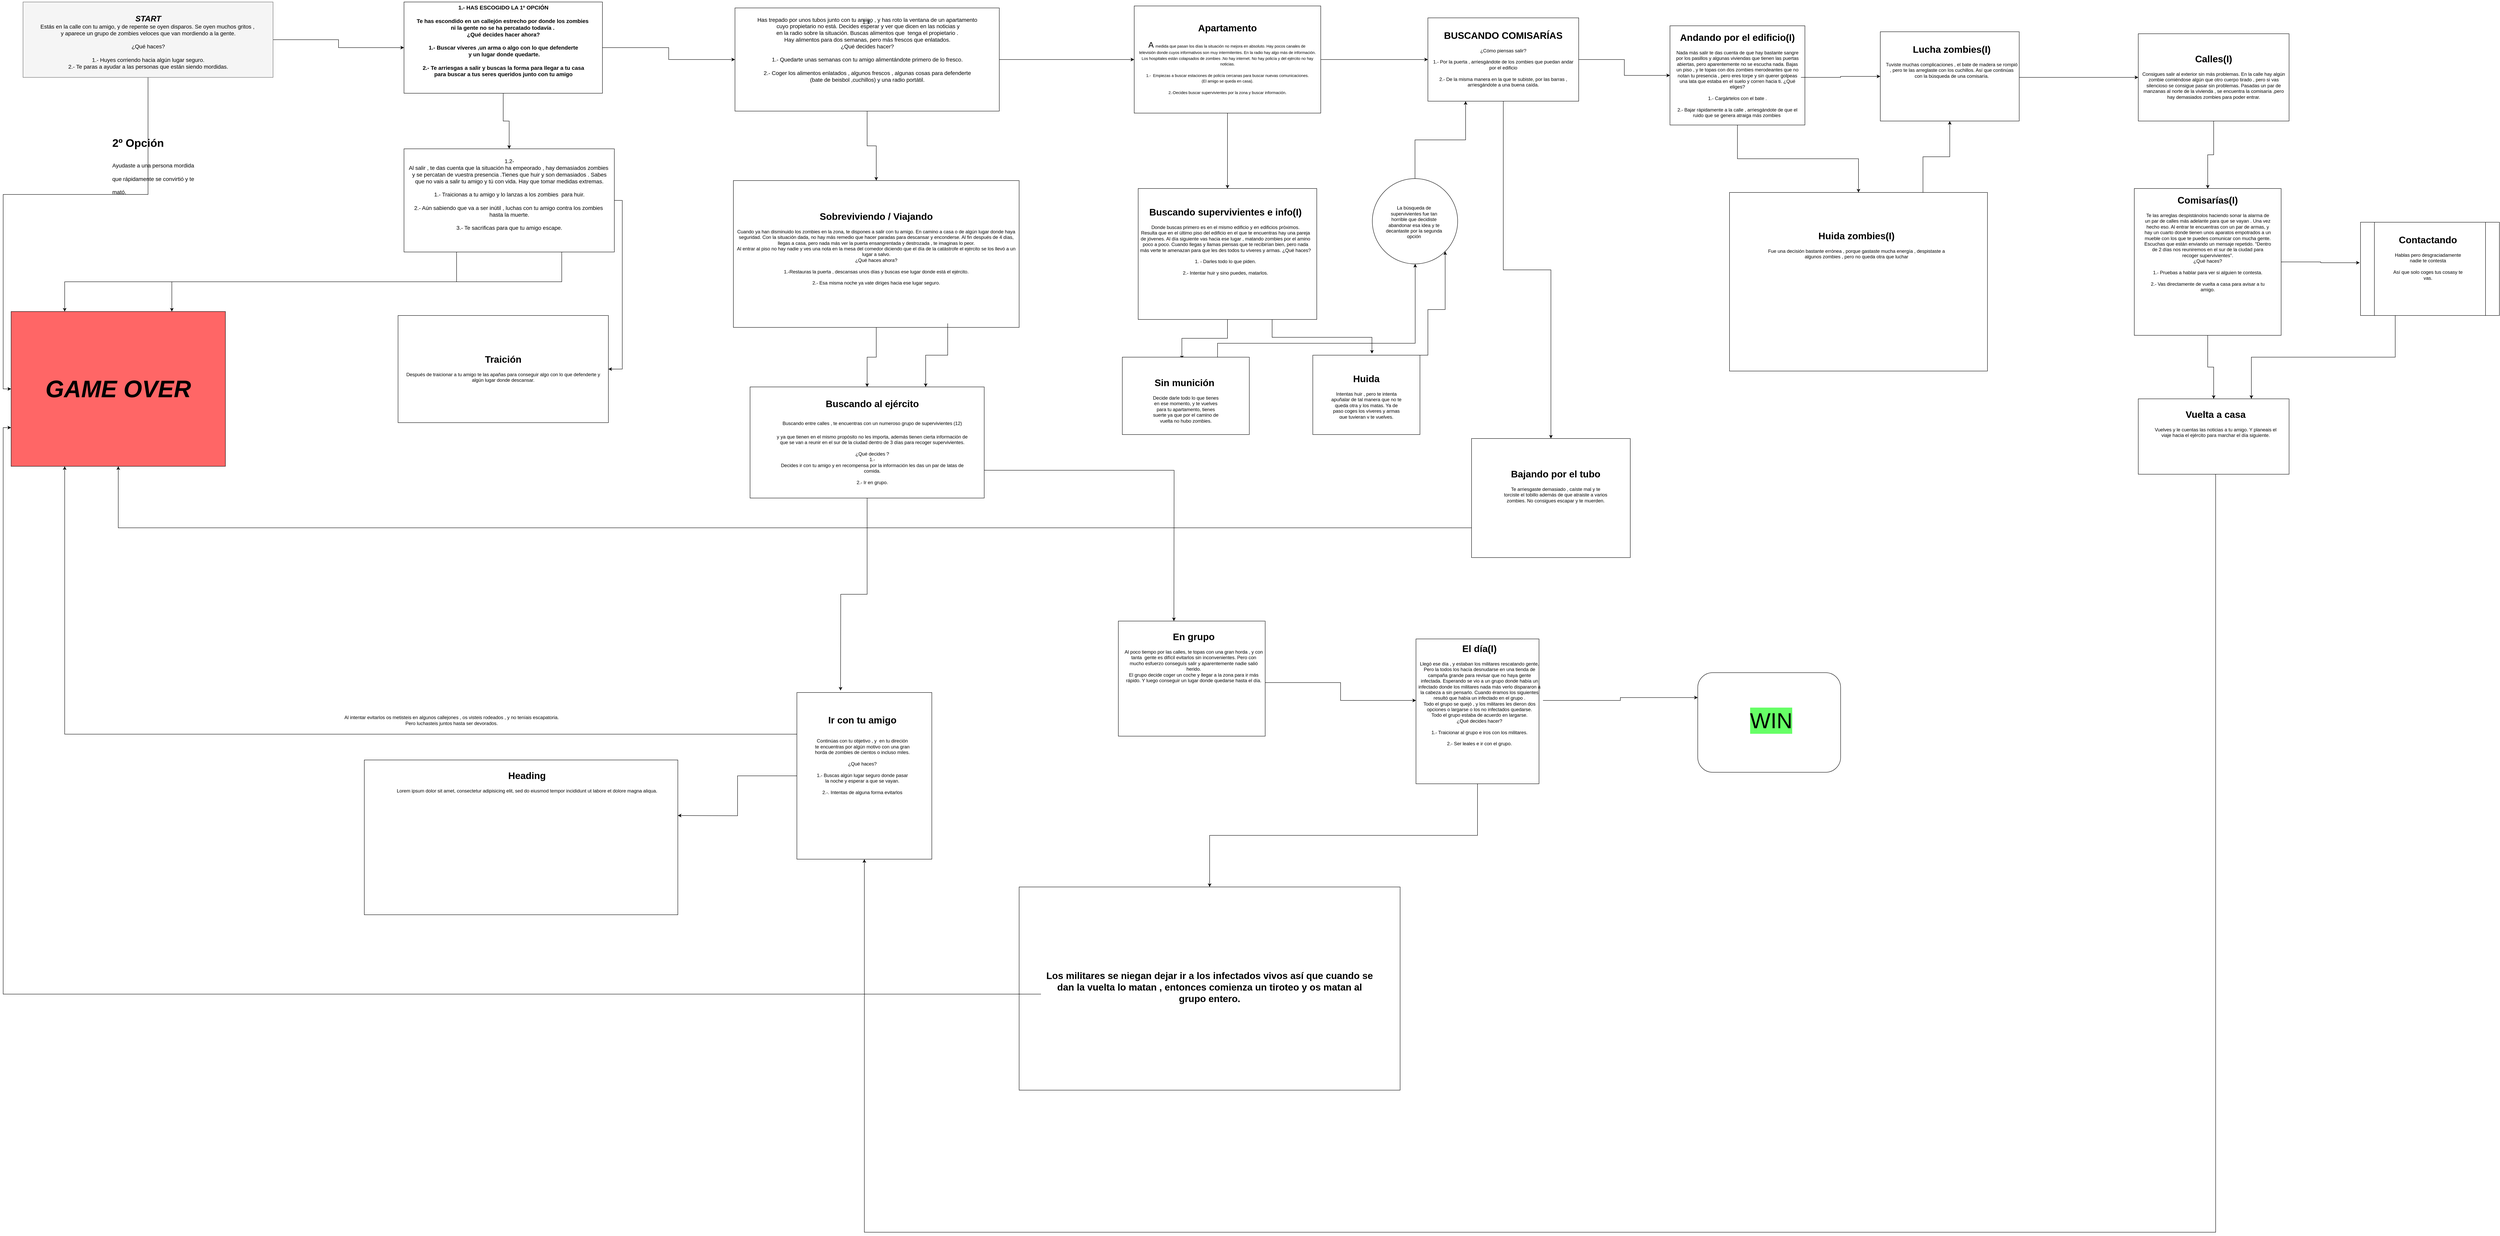 <mxfile version="13.9.2" type="github">
  <diagram id="TumvB3jtfq2kJoedRNaW" name="Page-1">
    <mxGraphModel dx="1819" dy="585" grid="1" gridSize="10" guides="1" tooltips="1" connect="1" arrows="1" fold="1" page="1" pageScale="1" pageWidth="827" pageHeight="1169" math="0" shadow="0">
      <root>
        <mxCell id="0" />
        <mxCell id="1" parent="0" />
        <mxCell id="l0OJAWfN0QNwZ4EXdsEu-7" style="edgeStyle=orthogonalEdgeStyle;rounded=0;orthogonalLoop=1;jettySize=auto;html=1;exitX=1;exitY=0.5;exitDx=0;exitDy=0;entryX=0;entryY=0.5;entryDx=0;entryDy=0;fontSize=14;" parent="1" source="l0OJAWfN0QNwZ4EXdsEu-1" target="l0OJAWfN0QNwZ4EXdsEu-4" edge="1">
          <mxGeometry relative="1" as="geometry" />
        </mxCell>
        <mxCell id="l0OJAWfN0QNwZ4EXdsEu-21" style="edgeStyle=orthogonalEdgeStyle;rounded=0;orthogonalLoop=1;jettySize=auto;html=1;exitX=0.5;exitY=1;exitDx=0;exitDy=0;entryX=0;entryY=0.5;entryDx=0;entryDy=0;fontSize=14;" parent="1" source="l0OJAWfN0QNwZ4EXdsEu-1" target="l0OJAWfN0QNwZ4EXdsEu-18" edge="1">
          <mxGeometry relative="1" as="geometry" />
        </mxCell>
        <mxCell id="l0OJAWfN0QNwZ4EXdsEu-1" value="" style="rounded=0;whiteSpace=wrap;html=1;fillColor=#f5f5f5;strokeColor=#666666;fontColor=#333333;fontFamily=Lucida Caligraphy;fontSize=14;" parent="1" vertex="1">
          <mxGeometry x="-140" y="30" width="630" height="190" as="geometry" />
        </mxCell>
        <mxCell id="l0OJAWfN0QNwZ4EXdsEu-2" value="&lt;div style=&quot;font-size: 20px&quot;&gt;&lt;i&gt;&lt;b&gt;START&lt;/b&gt;&lt;/i&gt;&lt;/div&gt;&lt;div&gt;Estás en la calle con tu amigo, y de repente se oyen disparos. Se oyen muchos gritos ,&amp;nbsp;&lt;/div&gt;&lt;div&gt;y aparece un grupo de zombies veloces que van mordiendo a la gente.&lt;/div&gt;&lt;div&gt;&lt;br&gt;&lt;/div&gt;&lt;div&gt;¿Qué haces?&lt;/div&gt;&lt;div&gt;&lt;br&gt;&lt;/div&gt;&lt;div&gt;1.- Huyes corriendo hacia algún lugar seguro.&lt;/div&gt;&lt;div&gt;2.- Te paras a ayudar a las personas que están siendo mordidas.&lt;/div&gt;" style="text;html=1;resizable=0;autosize=1;align=center;verticalAlign=middle;points=[];fillColor=none;strokeColor=none;rounded=0;fontSize=14;" parent="1" vertex="1">
          <mxGeometry x="-105" y="60" width="560" height="140" as="geometry" />
        </mxCell>
        <mxCell id="l0OJAWfN0QNwZ4EXdsEu-16" style="edgeStyle=orthogonalEdgeStyle;rounded=0;orthogonalLoop=1;jettySize=auto;html=1;exitX=1;exitY=0.5;exitDx=0;exitDy=0;fontSize=14;" parent="1" source="l0OJAWfN0QNwZ4EXdsEu-4" target="l0OJAWfN0QNwZ4EXdsEu-12" edge="1">
          <mxGeometry relative="1" as="geometry" />
        </mxCell>
        <mxCell id="uLf2W3OkuAJnaL3Q7dk--6" style="edgeStyle=orthogonalEdgeStyle;rounded=0;orthogonalLoop=1;jettySize=auto;html=1;exitX=0.5;exitY=1;exitDx=0;exitDy=0;entryX=0.5;entryY=0;entryDx=0;entryDy=0;" edge="1" parent="1" source="l0OJAWfN0QNwZ4EXdsEu-4" target="l0OJAWfN0QNwZ4EXdsEu-14">
          <mxGeometry relative="1" as="geometry" />
        </mxCell>
        <mxCell id="l0OJAWfN0QNwZ4EXdsEu-4" value="" style="rounded=0;whiteSpace=wrap;html=1;fontSize=14;" parent="1" vertex="1">
          <mxGeometry x="820" y="30" width="500" height="230" as="geometry" />
        </mxCell>
        <mxCell id="l0OJAWfN0QNwZ4EXdsEu-6" value="&lt;b&gt;1.- HAS ESCOGIDO LA 1º OPCIÓN&lt;br&gt;&lt;br&gt;Te has escondido en un callejón estrecho por donde los zombies&amp;nbsp;&lt;br&gt;ni la gente no se ha percatado todavía .&amp;nbsp;&lt;br&gt;¿Qué decides hacer ahora?&lt;br&gt;&lt;br&gt;1.- Buscar víveres ,un arma o algo con lo que defenderte&lt;br&gt;&amp;nbsp;y un lugar donde quedarte.&lt;br&gt;&lt;br&gt;2.- Te arriesgas a salir y buscas la forma para llegar a tu casa&lt;br&gt;para buscar a tus seres queridos junto con tu amigo&lt;br&gt;&lt;br&gt;&lt;br&gt;&lt;/b&gt;" style="text;html=1;resizable=0;autosize=1;align=center;verticalAlign=middle;points=[];fillColor=none;strokeColor=none;rounded=0;fontSize=14;" parent="1" vertex="1">
          <mxGeometry x="845" y="30" width="450" height="230" as="geometry" />
        </mxCell>
        <mxCell id="uLf2W3OkuAJnaL3Q7dk--7" style="edgeStyle=orthogonalEdgeStyle;rounded=0;orthogonalLoop=1;jettySize=auto;html=1;entryX=0;entryY=0.5;entryDx=0;entryDy=0;" edge="1" parent="1" source="l0OJAWfN0QNwZ4EXdsEu-12" target="8rFJarjfxFBORZC3riLU-4">
          <mxGeometry relative="1" as="geometry" />
        </mxCell>
        <mxCell id="uLf2W3OkuAJnaL3Q7dk--9" style="edgeStyle=orthogonalEdgeStyle;rounded=0;orthogonalLoop=1;jettySize=auto;html=1;entryX=0.5;entryY=0;entryDx=0;entryDy=0;" edge="1" parent="1" source="l0OJAWfN0QNwZ4EXdsEu-12" target="uLf2W3OkuAJnaL3Q7dk--8">
          <mxGeometry relative="1" as="geometry" />
        </mxCell>
        <mxCell id="l0OJAWfN0QNwZ4EXdsEu-12" value="" style="rounded=0;whiteSpace=wrap;html=1;fontSize=14;" parent="1" vertex="1">
          <mxGeometry x="1654" y="45" width="666" height="260" as="geometry" />
        </mxCell>
        <mxCell id="l0OJAWfN0QNwZ4EXdsEu-13" value="Has trepado por unos tubos junto con tu amigo , y has roto la ventana de un apartamento&lt;br&gt;&amp;nbsp;cuyo propietario no está. Decides esperar y ver que dicen en las noticias y &lt;br&gt;en la radio sobre la&amp;nbsp;situación. Buscas alimentos que&amp;nbsp; tenga el propietario .&lt;br&gt;Hay alimentos para dos semanas, pero más frescos que enlatados.&lt;br&gt;¿Qué decides hacer?&lt;br&gt;&lt;br&gt;1.- Quedarte unas semanas con tu amigo alimentándote primero de lo fresco.&lt;br&gt;&lt;br&gt;2.- Coger los alimentos enlatados , algunos frescos , algunas cosas para defenderte&lt;br&gt;(bate de beisbol ,cuchillos) y una radio portátil.&lt;br&gt;" style="text;html=1;resizable=0;autosize=1;align=center;verticalAlign=middle;points=[];fillColor=none;strokeColor=none;rounded=0;fontSize=14;" parent="1" vertex="1">
          <mxGeometry x="1702" y="60" width="570" height="180" as="geometry" />
        </mxCell>
        <mxCell id="l0OJAWfN0QNwZ4EXdsEu-22" style="edgeStyle=orthogonalEdgeStyle;rounded=0;orthogonalLoop=1;jettySize=auto;html=1;exitX=0.25;exitY=1;exitDx=0;exitDy=0;entryX=0.25;entryY=0;entryDx=0;entryDy=0;fontSize=14;" parent="1" source="l0OJAWfN0QNwZ4EXdsEu-14" target="l0OJAWfN0QNwZ4EXdsEu-18" edge="1">
          <mxGeometry relative="1" as="geometry" />
        </mxCell>
        <mxCell id="l0OJAWfN0QNwZ4EXdsEu-23" style="edgeStyle=orthogonalEdgeStyle;rounded=0;orthogonalLoop=1;jettySize=auto;html=1;exitX=0.75;exitY=1;exitDx=0;exitDy=0;entryX=0.75;entryY=0;entryDx=0;entryDy=0;fontSize=14;" parent="1" source="l0OJAWfN0QNwZ4EXdsEu-14" target="l0OJAWfN0QNwZ4EXdsEu-18" edge="1">
          <mxGeometry relative="1" as="geometry" />
        </mxCell>
        <mxCell id="uLf2W3OkuAJnaL3Q7dk--5" style="edgeStyle=orthogonalEdgeStyle;rounded=0;orthogonalLoop=1;jettySize=auto;html=1;exitX=1;exitY=0.5;exitDx=0;exitDy=0;entryX=1;entryY=0.5;entryDx=0;entryDy=0;" edge="1" parent="1" source="l0OJAWfN0QNwZ4EXdsEu-14" target="8rFJarjfxFBORZC3riLU-1">
          <mxGeometry relative="1" as="geometry" />
        </mxCell>
        <mxCell id="l0OJAWfN0QNwZ4EXdsEu-14" value="" style="rounded=0;whiteSpace=wrap;html=1;fontSize=14;" parent="1" vertex="1">
          <mxGeometry x="820" y="400" width="530" height="260" as="geometry" />
        </mxCell>
        <mxCell id="l0OJAWfN0QNwZ4EXdsEu-15" value="1.2-&lt;br&gt;Al salir , te das cuenta que la situación ha empeorado , hay demasiados zombies&amp;nbsp;&lt;br&gt;y se percatan de vuestra presencia .Tienes que huir y son demasiados . Sabes&lt;br&gt;que no vais a salir tu amigo y tú con vida. Hay que tomar medidas extremas.&lt;br&gt;&lt;br&gt;1.- Traicionas a tu amigo y lo lanzas a los zombies&amp;nbsp; para huir.&lt;br&gt;&lt;br&gt;2.- Aún sabiendo que va a ser inútil , luchas con tu amigo contra los zombies&amp;nbsp;&lt;br&gt;hasta la muerte.&lt;br&gt;&lt;br&gt;3.- Te sacrificas para que tu amigo escape." style="text;html=1;resizable=0;autosize=1;align=center;verticalAlign=middle;points=[];fillColor=none;strokeColor=none;rounded=0;fontSize=14;" parent="1" vertex="1">
          <mxGeometry x="825" y="420" width="520" height="190" as="geometry" />
        </mxCell>
        <mxCell id="l0OJAWfN0QNwZ4EXdsEu-18" value="&lt;font size=&quot;1&quot;&gt;&lt;b&gt;&lt;i style=&quot;font-size: 60px&quot;&gt;GAME OVER&lt;/i&gt;&lt;/b&gt;&lt;/font&gt;" style="rounded=0;whiteSpace=wrap;html=1;fontSize=14;labelBackgroundColor=none;fillColor=#FF6666;" parent="1" vertex="1">
          <mxGeometry x="-170" y="810" width="540" height="390" as="geometry" />
        </mxCell>
        <mxCell id="l0OJAWfN0QNwZ4EXdsEu-24" value="&lt;h1&gt;&lt;span&gt;2º Opción&lt;/span&gt;&lt;/h1&gt;&lt;h1&gt;&lt;span style=&quot;font-size: 14px ; font-weight: normal&quot;&gt;Ayudaste a una persona mordida que rápidamente se convirtió y te mató.&lt;/span&gt;&lt;br&gt;&lt;/h1&gt;" style="text;html=1;strokeColor=none;fillColor=none;spacing=5;spacingTop=-20;whiteSpace=wrap;overflow=hidden;rounded=0;labelBackgroundColor=none;fontSize=14;" parent="1" vertex="1">
          <mxGeometry x="80" y="360" width="230" height="160" as="geometry" />
        </mxCell>
        <mxCell id="l0OJAWfN0QNwZ4EXdsEu-26" value="1.1-" style="text;html=1;strokeColor=none;fillColor=none;align=center;verticalAlign=middle;whiteSpace=wrap;rounded=0;labelBackgroundColor=none;fontSize=14;" parent="1" vertex="1">
          <mxGeometry x="1967" y="70" width="40" height="20" as="geometry" />
        </mxCell>
        <mxCell id="8rFJarjfxFBORZC3riLU-1" value="" style="rounded=0;whiteSpace=wrap;html=1;" parent="1" vertex="1">
          <mxGeometry x="805" y="820" width="530" height="270" as="geometry" />
        </mxCell>
        <mxCell id="8rFJarjfxFBORZC3riLU-2" value="&lt;h1&gt;Traición&lt;/h1&gt;&lt;div&gt;Después de traicionar a tu amigo te las apañas para conseguir algo con lo que defenderte y algún lugar donde descansar.&lt;/div&gt;" style="text;html=1;strokeColor=none;fillColor=none;spacing=5;spacingTop=-20;whiteSpace=wrap;overflow=hidden;rounded=0;align=center;verticalAlign=middle;" parent="1" vertex="1">
          <mxGeometry x="815" y="830" width="510" height="250" as="geometry" />
        </mxCell>
        <mxCell id="8rFJarjfxFBORZC3riLU-3" value="" style="rounded=0;whiteSpace=wrap;html=1;align=center;" parent="1" vertex="1">
          <mxGeometry x="2660" y="40" width="470" height="270" as="geometry" />
        </mxCell>
        <mxCell id="uLf2W3OkuAJnaL3Q7dk--12" style="edgeStyle=orthogonalEdgeStyle;rounded=0;orthogonalLoop=1;jettySize=auto;html=1;exitX=1;exitY=0.5;exitDx=0;exitDy=0;" edge="1" parent="1" source="8rFJarjfxFBORZC3riLU-4" target="uLf2W3OkuAJnaL3Q7dk--11">
          <mxGeometry relative="1" as="geometry" />
        </mxCell>
        <mxCell id="uLf2W3OkuAJnaL3Q7dk--28" style="edgeStyle=orthogonalEdgeStyle;rounded=0;orthogonalLoop=1;jettySize=auto;html=1;exitX=0.5;exitY=1;exitDx=0;exitDy=0;entryX=0.5;entryY=0;entryDx=0;entryDy=0;" edge="1" parent="1" source="8rFJarjfxFBORZC3riLU-4" target="uLf2W3OkuAJnaL3Q7dk--27">
          <mxGeometry relative="1" as="geometry" />
        </mxCell>
        <mxCell id="8rFJarjfxFBORZC3riLU-4" value="&lt;h1&gt;Apartamento&lt;/h1&gt;&lt;div&gt;&lt;span style=&quot;font-size: 20px&quot;&gt;A &lt;/span&gt;&lt;font size=&quot;1&quot;&gt;medida que pasan los días la situación no mejora en absoluto. Hay pocos canales de&amp;nbsp;&lt;/font&gt;&lt;/div&gt;&lt;div&gt;&lt;font size=&quot;1&quot;&gt;televisión donde cuyos informativos son muy intermitentes. En la radio hay algo más de información.&lt;/font&gt;&lt;/div&gt;&lt;div&gt;&lt;font size=&quot;1&quot;&gt;Los hospitales están colapsados de zombies .No hay internet. No hay policía y del ejército no hay noticias.&lt;/font&gt;&lt;/div&gt;&lt;div&gt;&lt;font size=&quot;1&quot;&gt;&lt;br&gt;&lt;/font&gt;&lt;/div&gt;&lt;div&gt;&lt;font size=&quot;1&quot;&gt;1.-&amp;nbsp; Empiezas a buscar estaciones de policía cercanas para buscar nuevas comunicaciones.&lt;/font&gt;&lt;/div&gt;&lt;div&gt;&lt;font size=&quot;1&quot;&gt;(El amigo se queda en casa).&lt;/font&gt;&lt;/div&gt;&lt;div&gt;&lt;font size=&quot;1&quot;&gt;&lt;br&gt;&lt;/font&gt;&lt;/div&gt;&lt;div&gt;&lt;font size=&quot;1&quot;&gt;2.-Decides buscar supervivientes por la zona y buscar información.&lt;/font&gt;&lt;/div&gt;" style="text;html=1;strokeColor=none;fillColor=none;spacing=5;spacingTop=-20;whiteSpace=wrap;overflow=hidden;rounded=0;align=center;verticalAlign=middle;" parent="1" vertex="1">
          <mxGeometry x="2660" y="40" width="470" height="270" as="geometry" />
        </mxCell>
        <mxCell id="uLf2W3OkuAJnaL3Q7dk--26" style="edgeStyle=orthogonalEdgeStyle;rounded=0;orthogonalLoop=1;jettySize=auto;html=1;exitX=0.5;exitY=1;exitDx=0;exitDy=0;" edge="1" parent="1" source="uLf2W3OkuAJnaL3Q7dk--8" target="uLf2W3OkuAJnaL3Q7dk--24">
          <mxGeometry relative="1" as="geometry" />
        </mxCell>
        <mxCell id="uLf2W3OkuAJnaL3Q7dk--8" value="" style="rounded=0;whiteSpace=wrap;html=1;" vertex="1" parent="1">
          <mxGeometry x="1650" y="480" width="720" height="370" as="geometry" />
        </mxCell>
        <mxCell id="uLf2W3OkuAJnaL3Q7dk--43" style="edgeStyle=orthogonalEdgeStyle;rounded=0;orthogonalLoop=1;jettySize=auto;html=1;exitX=0.75;exitY=1;exitDx=0;exitDy=0;entryX=0.75;entryY=0;entryDx=0;entryDy=0;" edge="1" parent="1" source="uLf2W3OkuAJnaL3Q7dk--10" target="uLf2W3OkuAJnaL3Q7dk--24">
          <mxGeometry relative="1" as="geometry" />
        </mxCell>
        <mxCell id="uLf2W3OkuAJnaL3Q7dk--10" value="&lt;h1&gt;Sobreviviendo / Viajando&lt;/h1&gt;&lt;div&gt;Cuando ya han disminuido los zombies en la zona, te dispones a salir con tu amigo. En camino a casa o de algún lugar donde haya seguridad. Con la situación dada, no hay más remedio que hacer paradas para descansar y enconderse. Al fin después de 4 días, llegas a casa, pero nada más ver la puerta ensangrentada y destrozada , te imaginas lo peor.&lt;/div&gt;&lt;div&gt;Al entrar al piso no hay nadie y ves una nota en la mesa del comedor diciendo que el día de la catástrofe el ejército se los llevó a un lugar a salvo.&lt;/div&gt;&lt;div&gt;¿Qué haces ahora?&lt;/div&gt;&lt;div&gt;&lt;br&gt;&lt;/div&gt;&lt;div&gt;1.-Restauras la puerta , descansas unos días y buscas ese lugar donde está el ejército.&lt;/div&gt;&lt;div&gt;&lt;br&gt;&lt;/div&gt;&lt;div&gt;2.- Esa misma noche ya vate diriges hacia ese lugar seguro.&lt;/div&gt;&lt;div&gt;&amp;nbsp;&lt;/div&gt;" style="text;html=1;strokeColor=none;fillColor=none;spacing=5;spacingTop=-20;whiteSpace=wrap;overflow=hidden;rounded=0;align=center;verticalAlign=middle;" vertex="1" parent="1">
          <mxGeometry x="1650" y="480" width="720" height="360" as="geometry" />
        </mxCell>
        <mxCell id="uLf2W3OkuAJnaL3Q7dk--11" value="" style="rounded=0;whiteSpace=wrap;html=1;align=center;" vertex="1" parent="1">
          <mxGeometry x="3400" y="70" width="380" height="210" as="geometry" />
        </mxCell>
        <mxCell id="uLf2W3OkuAJnaL3Q7dk--16" style="edgeStyle=orthogonalEdgeStyle;rounded=0;orthogonalLoop=1;jettySize=auto;html=1;entryX=0;entryY=0.5;entryDx=0;entryDy=0;" edge="1" parent="1" source="uLf2W3OkuAJnaL3Q7dk--13" target="uLf2W3OkuAJnaL3Q7dk--14">
          <mxGeometry relative="1" as="geometry" />
        </mxCell>
        <mxCell id="uLf2W3OkuAJnaL3Q7dk--36" style="edgeStyle=orthogonalEdgeStyle;rounded=0;orthogonalLoop=1;jettySize=auto;html=1;entryX=0.5;entryY=0;entryDx=0;entryDy=0;" edge="1" parent="1" source="uLf2W3OkuAJnaL3Q7dk--13" target="uLf2W3OkuAJnaL3Q7dk--30">
          <mxGeometry relative="1" as="geometry" />
        </mxCell>
        <mxCell id="uLf2W3OkuAJnaL3Q7dk--13" value="&lt;h1&gt;BUSCANDO COMISARÍAS&lt;/h1&gt;&lt;div&gt;¿Cómo piensas salir?&lt;/div&gt;&lt;div&gt;&lt;br&gt;&lt;/div&gt;&lt;div&gt;1.- Por la puerta , arriesgándote de los zombies que puedan andar por el edificio&lt;/div&gt;&lt;div&gt;&lt;br&gt;&lt;/div&gt;&lt;div&gt;2.- De la misma manera en la que te subiste, por las barras , arriesgándote a una buena caída.&lt;/div&gt;" style="text;html=1;strokeColor=none;fillColor=none;spacing=5;spacingTop=-20;whiteSpace=wrap;overflow=hidden;rounded=0;align=center;verticalAlign=middle;" vertex="1" parent="1">
          <mxGeometry x="3400" y="70" width="380" height="210" as="geometry" />
        </mxCell>
        <mxCell id="uLf2W3OkuAJnaL3Q7dk--14" value="" style="rounded=0;whiteSpace=wrap;html=1;align=center;" vertex="1" parent="1">
          <mxGeometry x="4010" y="90" width="340" height="250" as="geometry" />
        </mxCell>
        <mxCell id="uLf2W3OkuAJnaL3Q7dk--22" style="edgeStyle=orthogonalEdgeStyle;rounded=0;orthogonalLoop=1;jettySize=auto;html=1;entryX=0;entryY=0.5;entryDx=0;entryDy=0;" edge="1" parent="1" source="uLf2W3OkuAJnaL3Q7dk--15" target="uLf2W3OkuAJnaL3Q7dk--17">
          <mxGeometry relative="1" as="geometry" />
        </mxCell>
        <mxCell id="uLf2W3OkuAJnaL3Q7dk--40" style="edgeStyle=orthogonalEdgeStyle;rounded=0;orthogonalLoop=1;jettySize=auto;html=1;entryX=0.5;entryY=0;entryDx=0;entryDy=0;" edge="1" parent="1" source="uLf2W3OkuAJnaL3Q7dk--15" target="uLf2W3OkuAJnaL3Q7dk--37">
          <mxGeometry relative="1" as="geometry" />
        </mxCell>
        <mxCell id="uLf2W3OkuAJnaL3Q7dk--15" value="&lt;h1&gt;&lt;span&gt;Andando por el edificio(I)&lt;/span&gt;&lt;br&gt;&lt;/h1&gt;&lt;div&gt;&lt;span&gt;Nada más salir te das cuenta de que hay bastante sangre por los pasillos y algunas viviendas que tienen las puertas abiertas, pero aparentemente no se escucha nada. Bajas un piso , y te topas con dos zombies merodeantes que no notan tu presencia , pero eres torpe y sin querer golpeas una lata que estaba en el suelo y corren hacia ti. ¿Qué eliges?&lt;/span&gt;&lt;/div&gt;&lt;div&gt;&lt;span&gt;&lt;br&gt;&lt;/span&gt;&lt;/div&gt;&lt;div&gt;&lt;span&gt;1.- Cargártelos con el bate .&lt;/span&gt;&lt;/div&gt;&lt;div&gt;&lt;br&gt;&lt;/div&gt;&lt;div&gt;2.- Bajar rápidamente a la calle , arriesgándote de que el ruido que se genera atraiga más zombies&amp;nbsp;&lt;/div&gt;" style="text;html=1;strokeColor=none;fillColor=none;spacing=5;spacingTop=-20;whiteSpace=wrap;overflow=hidden;rounded=0;align=center;" vertex="1" parent="1">
          <mxGeometry x="4020" y="100" width="320" height="240" as="geometry" />
        </mxCell>
        <mxCell id="uLf2W3OkuAJnaL3Q7dk--17" value="" style="rounded=0;whiteSpace=wrap;html=1;align=center;" vertex="1" parent="1">
          <mxGeometry x="4540" y="105" width="350" height="225" as="geometry" />
        </mxCell>
        <mxCell id="uLf2W3OkuAJnaL3Q7dk--21" style="edgeStyle=orthogonalEdgeStyle;rounded=0;orthogonalLoop=1;jettySize=auto;html=1;entryX=0;entryY=0.5;entryDx=0;entryDy=0;" edge="1" parent="1" source="uLf2W3OkuAJnaL3Q7dk--18" target="uLf2W3OkuAJnaL3Q7dk--20">
          <mxGeometry relative="1" as="geometry" />
        </mxCell>
        <mxCell id="uLf2W3OkuAJnaL3Q7dk--18" value="&lt;h1&gt;Lucha zombies(I)&lt;/h1&gt;&lt;div&gt;Tuviste muchas complicaciones , el bate de madera se rompió , pero te las arreglaste con los cuchillos. Así que continúas con la búsqueda de una comisaría.&lt;/div&gt;" style="text;html=1;strokeColor=none;fillColor=none;spacing=5;spacingTop=-20;whiteSpace=wrap;overflow=hidden;rounded=0;align=center;" vertex="1" parent="1">
          <mxGeometry x="4550" y="130" width="340" height="180" as="geometry" />
        </mxCell>
        <mxCell id="uLf2W3OkuAJnaL3Q7dk--19" value="" style="rounded=0;whiteSpace=wrap;html=1;align=center;" vertex="1" parent="1">
          <mxGeometry x="5190" y="110" width="380" height="220" as="geometry" />
        </mxCell>
        <mxCell id="uLf2W3OkuAJnaL3Q7dk--45" style="edgeStyle=orthogonalEdgeStyle;rounded=0;orthogonalLoop=1;jettySize=auto;html=1;entryX=0.5;entryY=0;entryDx=0;entryDy=0;" edge="1" parent="1" source="uLf2W3OkuAJnaL3Q7dk--20" target="uLf2W3OkuAJnaL3Q7dk--44">
          <mxGeometry relative="1" as="geometry" />
        </mxCell>
        <mxCell id="uLf2W3OkuAJnaL3Q7dk--20" value="&lt;h1&gt;Calles(I)&lt;/h1&gt;&lt;div&gt;Consigues salir al exterior sin más problemas. En la calle hay algún zombie comiéndose algún que otro cuerpo tirado , pero si vas silencioso se consigue pasar sin problemas. Pasadas un par de manzanas al norte de la vivienda , se encuentra la comisaría ,pero hay demasiados zombies para poder entrar.&lt;/div&gt;" style="text;html=1;strokeColor=none;fillColor=none;spacing=5;spacingTop=-20;whiteSpace=wrap;overflow=hidden;rounded=0;align=center;verticalAlign=middle;" vertex="1" parent="1">
          <mxGeometry x="5190" y="110" width="380" height="220" as="geometry" />
        </mxCell>
        <mxCell id="uLf2W3OkuAJnaL3Q7dk--47" style="edgeStyle=orthogonalEdgeStyle;rounded=0;orthogonalLoop=1;jettySize=auto;html=1;exitX=0.5;exitY=1;exitDx=0;exitDy=0;" edge="1" parent="1" source="uLf2W3OkuAJnaL3Q7dk--24">
          <mxGeometry relative="1" as="geometry">
            <mxPoint x="1920" y="1765" as="targetPoint" />
          </mxGeometry>
        </mxCell>
        <mxCell id="uLf2W3OkuAJnaL3Q7dk--76" style="edgeStyle=orthogonalEdgeStyle;rounded=0;orthogonalLoop=1;jettySize=auto;html=1;exitX=1;exitY=0.75;exitDx=0;exitDy=0;" edge="1" parent="1" source="uLf2W3OkuAJnaL3Q7dk--24">
          <mxGeometry relative="1" as="geometry">
            <mxPoint x="2760" y="1590" as="targetPoint" />
          </mxGeometry>
        </mxCell>
        <mxCell id="uLf2W3OkuAJnaL3Q7dk--24" value="" style="rounded=0;whiteSpace=wrap;html=1;align=center;" vertex="1" parent="1">
          <mxGeometry x="1692" y="1000" width="590" height="280" as="geometry" />
        </mxCell>
        <mxCell id="uLf2W3OkuAJnaL3Q7dk--52" style="edgeStyle=orthogonalEdgeStyle;rounded=0;orthogonalLoop=1;jettySize=auto;html=1;entryX=0.469;entryY=0.026;entryDx=0;entryDy=0;entryPerimeter=0;" edge="1" parent="1" source="uLf2W3OkuAJnaL3Q7dk--27" target="uLf2W3OkuAJnaL3Q7dk--50">
          <mxGeometry relative="1" as="geometry" />
        </mxCell>
        <mxCell id="uLf2W3OkuAJnaL3Q7dk--53" style="edgeStyle=orthogonalEdgeStyle;rounded=0;orthogonalLoop=1;jettySize=auto;html=1;exitX=0.75;exitY=1;exitDx=0;exitDy=0;entryX=0.552;entryY=-0.02;entryDx=0;entryDy=0;entryPerimeter=0;" edge="1" parent="1" source="uLf2W3OkuAJnaL3Q7dk--27" target="uLf2W3OkuAJnaL3Q7dk--51">
          <mxGeometry relative="1" as="geometry" />
        </mxCell>
        <mxCell id="uLf2W3OkuAJnaL3Q7dk--27" value="" style="rounded=0;whiteSpace=wrap;html=1;align=center;" vertex="1" parent="1">
          <mxGeometry x="2670" y="500" width="450" height="330" as="geometry" />
        </mxCell>
        <mxCell id="uLf2W3OkuAJnaL3Q7dk--29" value="&lt;h1&gt;Buscando supervivientes e info(I)&lt;/h1&gt;&lt;div&gt;Donde buscas primero es en el mismo edificio y en edificios próximos.&lt;/div&gt;&lt;div&gt;Resulta que en el último piso del edificio en el que te encuentras hay una pareja de jóvenes. Al día siguiente vas hacia ese lugar , matando zombies por el amino poco a poco. Cuando llegas y llamas piensas que te recibirían bien, pero nada más verte te amenazan para que les des todos tu víveres y armas. ¿Qué haces?&lt;/div&gt;&lt;div&gt;&lt;br&gt;&lt;/div&gt;&lt;div&gt;1. - Darles todo lo que piden.&lt;/div&gt;&lt;div&gt;&lt;br&gt;&lt;/div&gt;&lt;div&gt;2.- Intentar huir y sino puedes, matarlos.&lt;/div&gt;&lt;div&gt;&lt;br&gt;&lt;/div&gt;&lt;div&gt;&amp;nbsp;&lt;/div&gt;&lt;div&gt;&lt;br&gt;&lt;/div&gt;" style="text;html=1;strokeColor=none;fillColor=none;spacing=5;spacingTop=-20;whiteSpace=wrap;overflow=hidden;rounded=0;align=center;" vertex="1" parent="1">
          <mxGeometry x="2670" y="540" width="440" height="225" as="geometry" />
        </mxCell>
        <mxCell id="uLf2W3OkuAJnaL3Q7dk--35" style="edgeStyle=orthogonalEdgeStyle;rounded=0;orthogonalLoop=1;jettySize=auto;html=1;exitX=0;exitY=0.75;exitDx=0;exitDy=0;entryX=0.5;entryY=1;entryDx=0;entryDy=0;" edge="1" parent="1" source="uLf2W3OkuAJnaL3Q7dk--30" target="l0OJAWfN0QNwZ4EXdsEu-18">
          <mxGeometry relative="1" as="geometry" />
        </mxCell>
        <mxCell id="uLf2W3OkuAJnaL3Q7dk--30" value="" style="rounded=0;whiteSpace=wrap;html=1;align=center;" vertex="1" parent="1">
          <mxGeometry x="3510" y="1130" width="400" height="300" as="geometry" />
        </mxCell>
        <mxCell id="uLf2W3OkuAJnaL3Q7dk--32" value="&lt;h1&gt;Bajando por el tubo&lt;/h1&gt;&lt;div&gt;Te arriesgaste demasiado , caíste mal y te torciste el tobillo además de que atraiste a varios zombies. No consigues escapar y te muerden.&lt;/div&gt;" style="text;html=1;strokeColor=none;fillColor=none;spacing=5;spacingTop=-20;whiteSpace=wrap;overflow=hidden;rounded=0;align=center;" vertex="1" parent="1">
          <mxGeometry x="3587" y="1200" width="270" height="170" as="geometry" />
        </mxCell>
        <mxCell id="uLf2W3OkuAJnaL3Q7dk--41" style="edgeStyle=orthogonalEdgeStyle;rounded=0;orthogonalLoop=1;jettySize=auto;html=1;exitX=0.75;exitY=0;exitDx=0;exitDy=0;entryX=0.5;entryY=1;entryDx=0;entryDy=0;" edge="1" parent="1" source="uLf2W3OkuAJnaL3Q7dk--37" target="uLf2W3OkuAJnaL3Q7dk--17">
          <mxGeometry relative="1" as="geometry" />
        </mxCell>
        <mxCell id="uLf2W3OkuAJnaL3Q7dk--37" value="" style="rounded=0;whiteSpace=wrap;html=1;align=center;" vertex="1" parent="1">
          <mxGeometry x="4160" y="510" width="650" height="450" as="geometry" />
        </mxCell>
        <mxCell id="uLf2W3OkuAJnaL3Q7dk--39" value="&lt;h1&gt;Huida zombies(I)&lt;/h1&gt;&lt;p&gt;Fue una decisión bastante errónea , porque gastaste mucha energía , despistaste a algunos zombies , pero no queda otra que luchar&lt;/p&gt;" style="text;html=1;strokeColor=none;fillColor=none;spacing=5;spacingTop=-20;whiteSpace=wrap;overflow=hidden;rounded=0;align=center;" vertex="1" parent="1">
          <mxGeometry x="4240" y="600" width="480" height="270" as="geometry" />
        </mxCell>
        <mxCell id="uLf2W3OkuAJnaL3Q7dk--42" value="&lt;h1&gt;&lt;span&gt;Buscando al ejército&lt;/span&gt;&lt;/h1&gt;&lt;h1&gt;&lt;span style=&quot;font-size: 12px ; font-weight: normal&quot;&gt;Buscando entre calles , te encuentras con un numeroso grupo de supervivientes (12)&lt;/span&gt;&lt;/h1&gt;&lt;div&gt;&lt;span style=&quot;font-size: 12px ; font-weight: normal&quot;&gt;y ya que tienen en el mismo propósito no les importa, además tienen cierta información de que se van a reunir en el sur de la ciudad dentro de 3 días para recoger supervivientes.&lt;/span&gt;&lt;/div&gt;&lt;div&gt;&lt;span style=&quot;font-size: 12px ; font-weight: normal&quot;&gt;&lt;br&gt;&lt;/span&gt;&lt;/div&gt;&lt;div&gt;¿Qué decides ?&lt;/div&gt;&lt;div&gt;1.-&lt;/div&gt;Decides ir con tu amigo y en recompensa por la información les das un par de latas de comida.&lt;div&gt;&lt;br&gt;&lt;/div&gt;&lt;div&gt;2.- Ir en grupo.&lt;/div&gt;&lt;div&gt;&lt;br&gt;&lt;/div&gt;" style="text;html=1;strokeColor=none;fillColor=none;spacing=5;spacingTop=-20;whiteSpace=wrap;overflow=hidden;rounded=0;align=center;" vertex="1" parent="1">
          <mxGeometry x="1750" y="1022.5" width="500" height="235" as="geometry" />
        </mxCell>
        <mxCell id="uLf2W3OkuAJnaL3Q7dk--66" style="edgeStyle=orthogonalEdgeStyle;rounded=0;orthogonalLoop=1;jettySize=auto;html=1;entryX=-0.006;entryY=0.434;entryDx=0;entryDy=0;entryPerimeter=0;" edge="1" parent="1" source="uLf2W3OkuAJnaL3Q7dk--44" target="uLf2W3OkuAJnaL3Q7dk--63">
          <mxGeometry relative="1" as="geometry" />
        </mxCell>
        <mxCell id="uLf2W3OkuAJnaL3Q7dk--68" style="edgeStyle=orthogonalEdgeStyle;rounded=0;orthogonalLoop=1;jettySize=auto;html=1;exitX=0.5;exitY=1;exitDx=0;exitDy=0;" edge="1" parent="1" source="uLf2W3OkuAJnaL3Q7dk--44" target="uLf2W3OkuAJnaL3Q7dk--65">
          <mxGeometry relative="1" as="geometry" />
        </mxCell>
        <mxCell id="uLf2W3OkuAJnaL3Q7dk--44" value="" style="rounded=0;whiteSpace=wrap;html=1;align=center;" vertex="1" parent="1">
          <mxGeometry x="5180" y="500" width="370" height="370" as="geometry" />
        </mxCell>
        <mxCell id="uLf2W3OkuAJnaL3Q7dk--46" value="&lt;h1&gt;Comisarías(I)&lt;/h1&gt;&lt;div&gt;Te las arreglas despistánolos haciendo sonar la alarma de un par de calles más adelante para que se vayan . Una vez hecho eso. Al entrar te encuentras con un par de armas, y hay un cuarto donde tienen unos aparatos empotrados a un mueble con los que te puedes comunicar con mucha gente.&lt;/div&gt;&lt;div&gt;Escuchas que están enviando un mensaje repetido. &quot;Dentro de 2 días nos reuniremos en el sur de la ciudad para recoger supervivientes&quot;.&lt;/div&gt;&lt;div&gt;¿Qué haces?&lt;/div&gt;&lt;div&gt;&lt;br&gt;&lt;/div&gt;&lt;div&gt;1.- Pruebas a hablar para ver si alguien te contesta.&lt;/div&gt;&lt;div&gt;&lt;br&gt;&lt;/div&gt;&lt;div&gt;2.- Vas directamente de vuelta a casa para avisar a tu amigo.&lt;/div&gt;" style="text;html=1;strokeColor=none;fillColor=none;spacing=5;spacingTop=-20;whiteSpace=wrap;overflow=hidden;rounded=0;align=center;" vertex="1" parent="1">
          <mxGeometry x="5200" y="510" width="330" height="320" as="geometry" />
        </mxCell>
        <mxCell id="uLf2W3OkuAJnaL3Q7dk--74" style="edgeStyle=orthogonalEdgeStyle;rounded=0;orthogonalLoop=1;jettySize=auto;html=1;exitX=0;exitY=0.25;exitDx=0;exitDy=0;entryX=0.25;entryY=1;entryDx=0;entryDy=0;" edge="1" parent="1" source="uLf2W3OkuAJnaL3Q7dk--48" target="l0OJAWfN0QNwZ4EXdsEu-18">
          <mxGeometry relative="1" as="geometry" />
        </mxCell>
        <mxCell id="uLf2W3OkuAJnaL3Q7dk--90" style="edgeStyle=orthogonalEdgeStyle;rounded=0;orthogonalLoop=1;jettySize=auto;html=1;exitX=0;exitY=0.5;exitDx=0;exitDy=0;fontColor=#000000;" edge="1" parent="1" source="uLf2W3OkuAJnaL3Q7dk--48">
          <mxGeometry relative="1" as="geometry">
            <mxPoint x="1510.0" y="2080" as="targetPoint" />
          </mxGeometry>
        </mxCell>
        <mxCell id="uLf2W3OkuAJnaL3Q7dk--48" value="" style="rounded=0;whiteSpace=wrap;html=1;align=center;" vertex="1" parent="1">
          <mxGeometry x="1810" y="1770" width="340" height="420" as="geometry" />
        </mxCell>
        <mxCell id="uLf2W3OkuAJnaL3Q7dk--49" value="&lt;h1&gt;Ir con tu amigo&lt;/h1&gt;&lt;div&gt;&lt;br&gt;&lt;/div&gt;&lt;div&gt;Continúas con tu objetivo , y&amp;nbsp; en tu direción te encuentras por algún motivo con una gran horda de zombies de cientos o incluso miles.&lt;/div&gt;&lt;div&gt;&lt;br&gt;&lt;/div&gt;&lt;div&gt;¿Qué haces?&lt;/div&gt;&lt;div&gt;&lt;br&gt;&lt;/div&gt;&lt;div&gt;1.- Buscas algún lugar seguro donde pasar la noche y esperar a que se vayan.&lt;/div&gt;&lt;div&gt;&lt;br&gt;&lt;/div&gt;&lt;div&gt;2.-. Intentas de alguna forma evitarlos&lt;/div&gt;" style="text;html=1;strokeColor=none;fillColor=none;spacing=5;spacingTop=-20;whiteSpace=wrap;overflow=hidden;rounded=0;align=center;" vertex="1" parent="1">
          <mxGeometry x="1850" y="1820" width="250" height="290" as="geometry" />
        </mxCell>
        <mxCell id="uLf2W3OkuAJnaL3Q7dk--59" style="edgeStyle=orthogonalEdgeStyle;rounded=0;orthogonalLoop=1;jettySize=auto;html=1;exitX=0.75;exitY=0;exitDx=0;exitDy=0;" edge="1" parent="1" source="uLf2W3OkuAJnaL3Q7dk--50" target="uLf2W3OkuAJnaL3Q7dk--56">
          <mxGeometry relative="1" as="geometry">
            <Array as="points">
              <mxPoint x="2870" y="890" />
              <mxPoint x="3368" y="890" />
            </Array>
          </mxGeometry>
        </mxCell>
        <mxCell id="uLf2W3OkuAJnaL3Q7dk--50" value="" style="rounded=0;whiteSpace=wrap;html=1;align=center;" vertex="1" parent="1">
          <mxGeometry x="2630" y="925" width="320" height="195" as="geometry" />
        </mxCell>
        <mxCell id="uLf2W3OkuAJnaL3Q7dk--60" style="edgeStyle=orthogonalEdgeStyle;rounded=0;orthogonalLoop=1;jettySize=auto;html=1;exitX=0.75;exitY=0;exitDx=0;exitDy=0;entryX=1;entryY=1;entryDx=0;entryDy=0;" edge="1" parent="1" source="uLf2W3OkuAJnaL3Q7dk--51" target="uLf2W3OkuAJnaL3Q7dk--56">
          <mxGeometry relative="1" as="geometry">
            <Array as="points">
              <mxPoint x="3400" y="920" />
              <mxPoint x="3400" y="805" />
              <mxPoint x="3444" y="805" />
            </Array>
          </mxGeometry>
        </mxCell>
        <mxCell id="uLf2W3OkuAJnaL3Q7dk--51" value="" style="rounded=0;whiteSpace=wrap;html=1;align=center;" vertex="1" parent="1">
          <mxGeometry x="3110" y="920" width="270" height="200" as="geometry" />
        </mxCell>
        <mxCell id="uLf2W3OkuAJnaL3Q7dk--54" value="&lt;h1&gt;Sin munición&amp;nbsp;&lt;/h1&gt;&lt;div&gt;Decide darle todo lo que tienes en ese momento, y te vuelves para tu apartamento, tienes suerte ya que por el camino de vuelta no hubo zombies.&lt;/div&gt;" style="text;html=1;strokeColor=none;fillColor=none;spacing=5;spacingTop=-20;whiteSpace=wrap;overflow=hidden;rounded=0;align=center;" vertex="1" parent="1">
          <mxGeometry x="2695" y="970" width="190" height="120" as="geometry" />
        </mxCell>
        <mxCell id="uLf2W3OkuAJnaL3Q7dk--55" value="&lt;h1&gt;Huida&lt;/h1&gt;&lt;div&gt;Intentas huir , pero te intenta apuñalar de tal manera que no te queda otra y los matas. Ya de paso coges los víveres y armas que tuvieran y te vuelves.&lt;/div&gt;&lt;div&gt;&lt;br&gt;&lt;/div&gt;&lt;div&gt;&lt;br&gt;&lt;/div&gt;" style="text;html=1;strokeColor=none;fillColor=none;spacing=5;spacingTop=-20;whiteSpace=wrap;overflow=hidden;rounded=0;align=center;" vertex="1" parent="1">
          <mxGeometry x="3150" y="960" width="190" height="120" as="geometry" />
        </mxCell>
        <mxCell id="uLf2W3OkuAJnaL3Q7dk--62" style="edgeStyle=orthogonalEdgeStyle;rounded=0;orthogonalLoop=1;jettySize=auto;html=1;exitX=0.5;exitY=0;exitDx=0;exitDy=0;entryX=0.25;entryY=1;entryDx=0;entryDy=0;" edge="1" parent="1" source="uLf2W3OkuAJnaL3Q7dk--56" target="uLf2W3OkuAJnaL3Q7dk--13">
          <mxGeometry relative="1" as="geometry" />
        </mxCell>
        <mxCell id="uLf2W3OkuAJnaL3Q7dk--56" value="" style="ellipse;whiteSpace=wrap;html=1;aspect=fixed;align=center;" vertex="1" parent="1">
          <mxGeometry x="3260" y="475" width="215" height="215" as="geometry" />
        </mxCell>
        <mxCell id="uLf2W3OkuAJnaL3Q7dk--58" value="La búsqueda de supervivientes fue tan horrible que decidiste abandonar esa idea y te decantaste por la segunda opción" style="text;html=1;strokeColor=none;fillColor=none;align=center;verticalAlign=middle;whiteSpace=wrap;rounded=0;" vertex="1" parent="1">
          <mxGeometry x="3290" y="510" width="150" height="150" as="geometry" />
        </mxCell>
        <mxCell id="uLf2W3OkuAJnaL3Q7dk--67" style="edgeStyle=orthogonalEdgeStyle;rounded=0;orthogonalLoop=1;jettySize=auto;html=1;exitX=0.25;exitY=1;exitDx=0;exitDy=0;entryX=0.75;entryY=0;entryDx=0;entryDy=0;" edge="1" parent="1" source="uLf2W3OkuAJnaL3Q7dk--63" target="uLf2W3OkuAJnaL3Q7dk--65">
          <mxGeometry relative="1" as="geometry" />
        </mxCell>
        <mxCell id="uLf2W3OkuAJnaL3Q7dk--63" value="" style="shape=process;whiteSpace=wrap;html=1;backgroundOutline=1;align=center;" vertex="1" parent="1">
          <mxGeometry x="5750" y="585" width="350" height="235" as="geometry" />
        </mxCell>
        <mxCell id="uLf2W3OkuAJnaL3Q7dk--64" value="&lt;h1&gt;Contactando&lt;/h1&gt;&lt;div&gt;Hablas pero desgraciadamente nadie te contesta&lt;/div&gt;&lt;div&gt;&lt;br&gt;&lt;/div&gt;&lt;div&gt;Así que solo coges tus cosasy te vas.&lt;/div&gt;" style="text;html=1;strokeColor=none;fillColor=none;spacing=5;spacingTop=-20;whiteSpace=wrap;overflow=hidden;rounded=0;align=center;" vertex="1" parent="1">
          <mxGeometry x="5820" y="610" width="200" height="153" as="geometry" />
        </mxCell>
        <mxCell id="uLf2W3OkuAJnaL3Q7dk--65" value="" style="rounded=0;whiteSpace=wrap;html=1;align=center;" vertex="1" parent="1">
          <mxGeometry x="5190" y="1030" width="380" height="190" as="geometry" />
        </mxCell>
        <mxCell id="uLf2W3OkuAJnaL3Q7dk--89" style="edgeStyle=orthogonalEdgeStyle;rounded=0;orthogonalLoop=1;jettySize=auto;html=1;exitX=0.5;exitY=1;exitDx=0;exitDy=0;entryX=0.5;entryY=1;entryDx=0;entryDy=0;fontColor=#000000;" edge="1" parent="1" source="uLf2W3OkuAJnaL3Q7dk--69" target="uLf2W3OkuAJnaL3Q7dk--48">
          <mxGeometry relative="1" as="geometry">
            <Array as="points">
              <mxPoint x="5385" y="3130" />
              <mxPoint x="1980" y="3130" />
            </Array>
          </mxGeometry>
        </mxCell>
        <mxCell id="uLf2W3OkuAJnaL3Q7dk--69" value="&lt;h1&gt;Vuelta a casa&lt;/h1&gt;&lt;div&gt;Vuelves y le cuentas las noticias a tu amigo. Y planeais el viaje hacia el ejército para marchar el día siguiente.&lt;/div&gt;" style="text;html=1;strokeColor=none;fillColor=none;spacing=5;spacingTop=-20;whiteSpace=wrap;overflow=hidden;rounded=0;align=center;" vertex="1" parent="1">
          <mxGeometry x="5220" y="1050" width="330" height="170" as="geometry" />
        </mxCell>
        <mxCell id="uLf2W3OkuAJnaL3Q7dk--75" value="Al intentar evitarlos os metisteis en algunos callejones , os visteis rodeados , y no teníais escapatoria.&lt;br&gt;Pero luchasteis juntos hasta ser devorados." style="text;html=1;strokeColor=none;fillColor=none;align=center;verticalAlign=middle;whiteSpace=wrap;rounded=0;" vertex="1" parent="1">
          <mxGeometry x="660" y="1800" width="560" height="80" as="geometry" />
        </mxCell>
        <mxCell id="uLf2W3OkuAJnaL3Q7dk--77" value="" style="rounded=0;whiteSpace=wrap;html=1;align=center;" vertex="1" parent="1">
          <mxGeometry x="2620" y="1590" width="370" height="290" as="geometry" />
        </mxCell>
        <mxCell id="uLf2W3OkuAJnaL3Q7dk--81" style="edgeStyle=orthogonalEdgeStyle;rounded=0;orthogonalLoop=1;jettySize=auto;html=1;entryX=0;entryY=0.5;entryDx=0;entryDy=0;" edge="1" parent="1" source="uLf2W3OkuAJnaL3Q7dk--78" target="uLf2W3OkuAJnaL3Q7dk--80">
          <mxGeometry relative="1" as="geometry" />
        </mxCell>
        <mxCell id="uLf2W3OkuAJnaL3Q7dk--78" value="&lt;h1&gt;En grupo&lt;/h1&gt;&lt;div&gt;Al poco tiempo por las calles, te topas con una gran horda , y con tanta&amp;nbsp; gente es difícil evitarlos sin inconvenientes. Pero con mucho esfuerzo conseguís salir y aparentemente nadie salió herido.&lt;/div&gt;&lt;div&gt;El grupo decide coger un coche y llegar a la zona para ir más rápido. Y luego conseguir un lugar donde quedarse hasta el día.&lt;/div&gt;&lt;div&gt;&lt;br&gt;&lt;/div&gt;&lt;div&gt;&lt;br&gt;&lt;/div&gt;" style="text;html=1;strokeColor=none;fillColor=none;spacing=5;spacingTop=-20;whiteSpace=wrap;overflow=hidden;rounded=0;align=center;" vertex="1" parent="1">
          <mxGeometry x="2630" y="1610" width="360" height="270" as="geometry" />
        </mxCell>
        <mxCell id="uLf2W3OkuAJnaL3Q7dk--86" style="edgeStyle=orthogonalEdgeStyle;rounded=0;orthogonalLoop=1;jettySize=auto;html=1;exitX=0.5;exitY=1;exitDx=0;exitDy=0;entryX=0.5;entryY=0;entryDx=0;entryDy=0;fontColor=#000000;" edge="1" parent="1" source="uLf2W3OkuAJnaL3Q7dk--79" target="uLf2W3OkuAJnaL3Q7dk--85">
          <mxGeometry relative="1" as="geometry" />
        </mxCell>
        <mxCell id="uLf2W3OkuAJnaL3Q7dk--79" value="" style="rounded=0;whiteSpace=wrap;html=1;align=center;" vertex="1" parent="1">
          <mxGeometry x="3370" y="1635" width="310" height="365" as="geometry" />
        </mxCell>
        <mxCell id="uLf2W3OkuAJnaL3Q7dk--84" style="edgeStyle=orthogonalEdgeStyle;rounded=0;orthogonalLoop=1;jettySize=auto;html=1;exitX=1;exitY=0.5;exitDx=0;exitDy=0;entryX=0;entryY=0.25;entryDx=0;entryDy=0;fontColor=#000000;" edge="1" parent="1" source="uLf2W3OkuAJnaL3Q7dk--80" target="uLf2W3OkuAJnaL3Q7dk--82">
          <mxGeometry relative="1" as="geometry" />
        </mxCell>
        <mxCell id="uLf2W3OkuAJnaL3Q7dk--80" value="&lt;h1&gt;El día(I)&lt;/h1&gt;&lt;div&gt;Llegó ese día , y estaban los militares rescatando gente. Pero la todos los hacía desnudarse en una tienda de campaña grande para revisar que no haya gente infectada. Esperando se vio a un grupo donde había un infectado donde los militares nada más verlo dispararon a la cabeza a sin pensarlo. Cuando éramos los siguientes resultó que había un infectado en el grupo .&lt;/div&gt;&lt;div&gt;Todo el grupo se quejó , y los militares les dieron dos opciones o largarse o los no infectados quedarse.&lt;/div&gt;&lt;div&gt;Todo el grupo estaba de acuerdo en largarse.&lt;/div&gt;&lt;div&gt;¿Qué decides hacer?&lt;/div&gt;&lt;div&gt;&lt;br&gt;&lt;/div&gt;&lt;div&gt;1.- Traicionar al grupo e iros con los militares.&lt;/div&gt;&lt;div&gt;&lt;br&gt;&lt;/div&gt;&lt;div&gt;2.- Ser leales e ir con el grupo.&lt;/div&gt;&lt;div&gt;&lt;br&gt;&lt;/div&gt;" style="text;html=1;strokeColor=none;fillColor=none;spacing=5;spacingTop=-20;whiteSpace=wrap;overflow=hidden;rounded=0;align=center;" vertex="1" parent="1">
          <mxGeometry x="3370" y="1640" width="320" height="300" as="geometry" />
        </mxCell>
        <mxCell id="uLf2W3OkuAJnaL3Q7dk--82" value="" style="rounded=1;whiteSpace=wrap;html=1;align=center;fontColor=#66FF66;" vertex="1" parent="1">
          <mxGeometry x="4080" y="1720" width="360" height="251" as="geometry" />
        </mxCell>
        <mxCell id="uLf2W3OkuAJnaL3Q7dk--83" value="&lt;font style=&quot;font-size: 55px&quot;&gt;WIN&lt;/font&gt;" style="text;html=1;strokeColor=none;fillColor=none;align=center;verticalAlign=middle;whiteSpace=wrap;rounded=0;labelBackgroundColor=#66FF66;" vertex="1" parent="1">
          <mxGeometry x="4110" y="1730" width="310" height="220" as="geometry" />
        </mxCell>
        <mxCell id="uLf2W3OkuAJnaL3Q7dk--85" value="" style="rounded=0;whiteSpace=wrap;html=1;labelBackgroundColor=#66FF66;fontColor=#000000;align=center;" vertex="1" parent="1">
          <mxGeometry x="2370" y="2260" width="960" height="512" as="geometry" />
        </mxCell>
        <mxCell id="uLf2W3OkuAJnaL3Q7dk--88" style="edgeStyle=orthogonalEdgeStyle;rounded=0;orthogonalLoop=1;jettySize=auto;html=1;exitX=0;exitY=0.5;exitDx=0;exitDy=0;entryX=0;entryY=0.75;entryDx=0;entryDy=0;fontColor=#000000;" edge="1" parent="1" source="uLf2W3OkuAJnaL3Q7dk--87" target="l0OJAWfN0QNwZ4EXdsEu-18">
          <mxGeometry relative="1" as="geometry" />
        </mxCell>
        <mxCell id="uLf2W3OkuAJnaL3Q7dk--87" value="&lt;h1&gt;Los militares se niegan dejar ir a los infectados vivos así que cuando se dan la vuelta lo matan , entonces comienza un tiroteo y os matan al grupo entero.&lt;/h1&gt;&lt;div&gt;&lt;br&gt;&lt;/div&gt;" style="text;html=1;strokeColor=none;fillColor=none;spacing=5;spacingTop=-20;whiteSpace=wrap;overflow=hidden;rounded=0;labelBackgroundColor=none;fontColor=#000000;align=center;verticalAlign=middle;" vertex="1" parent="1">
          <mxGeometry x="2425" y="2320" width="850" height="420" as="geometry" />
        </mxCell>
        <mxCell id="uLf2W3OkuAJnaL3Q7dk--91" value="" style="rounded=0;whiteSpace=wrap;html=1;labelBackgroundColor=none;fontColor=#000000;align=center;" vertex="1" parent="1">
          <mxGeometry x="720" y="1940" width="790" height="390" as="geometry" />
        </mxCell>
        <mxCell id="uLf2W3OkuAJnaL3Q7dk--92" value="&lt;h1&gt;Heading&lt;/h1&gt;&lt;p&gt;Lorem ipsum dolor sit amet, consectetur adipisicing elit, sed do eiusmod tempor incididunt ut labore et dolore magna aliqua.&lt;/p&gt;" style="text;html=1;strokeColor=none;fillColor=none;spacing=5;spacingTop=-20;whiteSpace=wrap;overflow=hidden;rounded=0;labelBackgroundColor=none;fontColor=#000000;align=center;" vertex="1" parent="1">
          <mxGeometry x="780" y="1960" width="700" height="360" as="geometry" />
        </mxCell>
      </root>
    </mxGraphModel>
  </diagram>
</mxfile>
